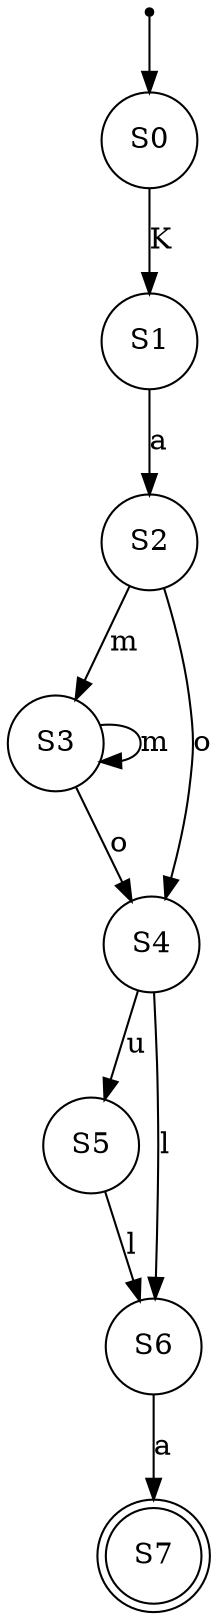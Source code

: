 // DFA Visualization
digraph {
	"" [label="" shape=point]
	S0 [label=S0 shape=circle]
	"" -> S0
	S1 [label=S1 shape=circle]
	S2 [label=S2 shape=circle]
	S3 [label=S3 shape=circle]
	S4 [label=S4 shape=circle]
	S5 [label=S5 shape=circle]
	S6 [label=S6 shape=circle]
	S7 [label=S7 shape=doublecircle]
	S0 -> S1 [label=K]
	S1 -> S2 [label=a]
	S2 -> S3 [label=m]
	S2 -> S4 [label=o]
	S3 -> S3 [label=m]
	S3 -> S4 [label=o]
	S4 -> S5 [label=u]
	S4 -> S6 [label=l]
	S5 -> S6 [label=l]
	S6 -> S7 [label=a]
}

